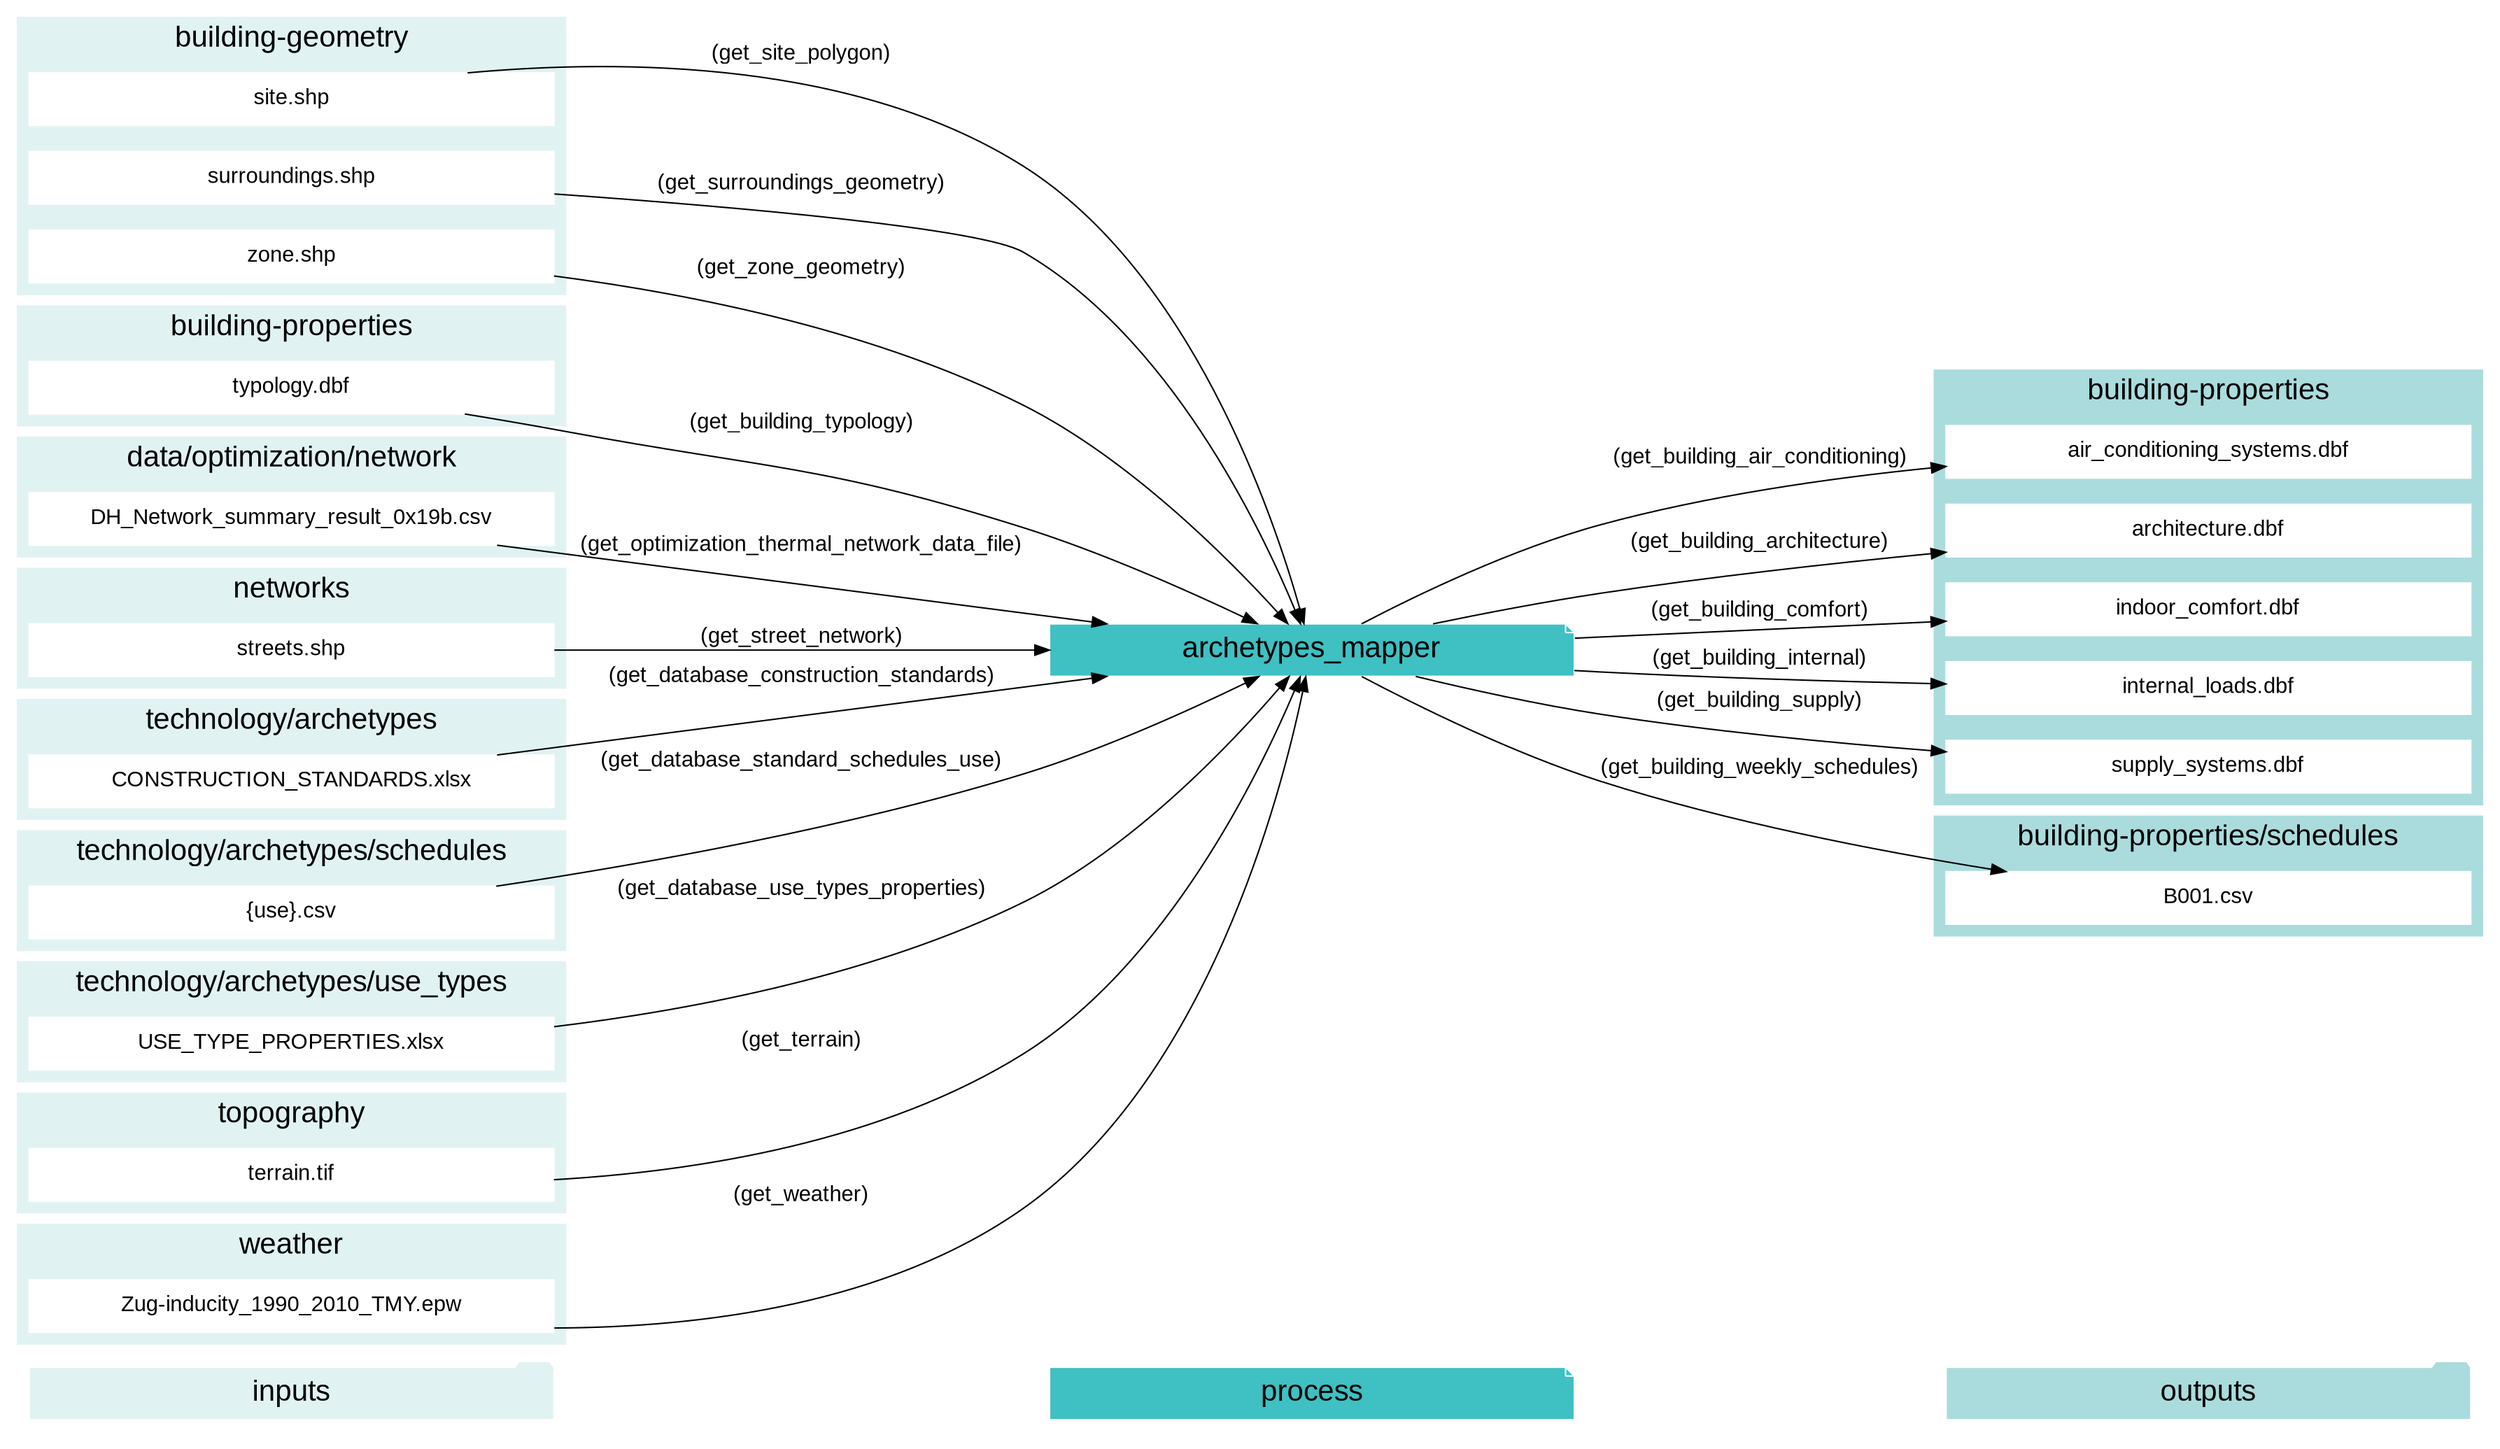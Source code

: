 digraph trace_inputlocator {
    rankdir="LR";
    graph [overlap=false, fontname=arial];
    node [shape=box, style=filled, color=white, fontsize=15, fontname=arial, fixedsize=true, width=5];
    edge [fontname=arial, fontsize = 15]
    newrank=true
    subgraph cluster_legend {
    fontsize=25
    style=invis
    "process"[style=filled, fillcolor="#3FC0C2", shape=note, fontsize=20, fontname="arial"]
    "inputs" [style=filled, shape=folder, color=white, fillcolor="#E1F2F2", fontsize=20]
    "outputs"[style=filled, shape=folder, color=white, fillcolor="#aadcdd", fontsize=20]
    "inputs"->"process"[style=invis]
    "process"->"outputs"[style=invis]
    }
    "archetypes_mapper"[style=filled, color=white, fillcolor="#3FC0C2", shape=note, fontsize=20, fontname=arial];
    subgraph cluster_0_in {
        style = filled;
        color = "#E1F2F2";
        fontsize = 20;
        rank=same;
        label="building-geometry";
        "site.shp"
        "surroundings.shp"
        "zone.shp"
    }
    subgraph cluster_1_in {
        style = filled;
        color = "#E1F2F2";
        fontsize = 20;
        rank=same;
        label="building-properties";
        "typology.dbf"
    }
    subgraph cluster_1_out {
        style = filled;
        color = "#aadcdd";
        fontsize = 20;
        rank=same;
        label="building-properties";
        "air_conditioning_systems.dbf"
        "architecture.dbf"
        "indoor_comfort.dbf"
        "internal_loads.dbf"
        "supply_systems.dbf"
    }
    subgraph cluster_2_out {
        style = filled;
        color = "#aadcdd";
        fontsize = 20;
        rank=same;
        label="building-properties/schedules";
        "B001.csv"
    }
    subgraph cluster_3_in {
        style = filled;
        color = "#E1F2F2";
        fontsize = 20;
        rank=same;
        label="data/optimization/network";
        "DH_Network_summary_result_0x19b.csv"
    }
    subgraph cluster_4_in {
        style = filled;
        color = "#E1F2F2";
        fontsize = 20;
        rank=same;
        label="networks";
        "streets.shp"
    }
    subgraph cluster_5_in {
        style = filled;
        color = "#E1F2F2";
        fontsize = 20;
        rank=same;
        label="technology/archetypes";
        "CONSTRUCTION_STANDARDS.xlsx"
    }
    subgraph cluster_6_in {
        style = filled;
        color = "#E1F2F2";
        fontsize = 20;
        rank=same;
        label="technology/archetypes/schedules";
        "{use}.csv"
    }
    subgraph cluster_7_in {
        style = filled;
        color = "#E1F2F2";
        fontsize = 20;
        rank=same;
        label="technology/archetypes/use_types";
        "USE_TYPE_PROPERTIES.xlsx"
    }
    subgraph cluster_8_in {
        style = filled;
        color = "#E1F2F2";
        fontsize = 20;
        rank=same;
        label="topography";
        "terrain.tif"
    }
    subgraph cluster_9_in {
        style = filled;
        color = "#E1F2F2";
        fontsize = 20;
        rank=same;
        label="weather";
        "Zug-inducity_1990_2010_TMY.epw"
    }
    "typology.dbf" -> "archetypes_mapper"[label="(get_building_typology)"]
    "CONSTRUCTION_STANDARDS.xlsx" -> "archetypes_mapper"[label="(get_database_construction_standards)"]
    "{use}.csv" -> "archetypes_mapper"[label="(get_database_standard_schedules_use)"]
    "USE_TYPE_PROPERTIES.xlsx" -> "archetypes_mapper"[label="(get_database_use_types_properties)"]
    "DH_Network_summary_result_0x19b.csv" -> "archetypes_mapper"[label="(get_optimization_thermal_network_data_file)"]
    "site.shp" -> "archetypes_mapper"[label="(get_site_polygon)"]
    "streets.shp" -> "archetypes_mapper"[label="(get_street_network)"]
    "surroundings.shp" -> "archetypes_mapper"[label="(get_surroundings_geometry)"]
    "terrain.tif" -> "archetypes_mapper"[label="(get_terrain)"]
    "Zug-inducity_1990_2010_TMY.epw" -> "archetypes_mapper"[label="(get_weather)"]
    "zone.shp" -> "archetypes_mapper"[label="(get_zone_geometry)"]
    "archetypes_mapper" -> "air_conditioning_systems.dbf"[label="(get_building_air_conditioning)"]
    "archetypes_mapper" -> "architecture.dbf"[label="(get_building_architecture)"]
    "archetypes_mapper" -> "indoor_comfort.dbf"[label="(get_building_comfort)"]
    "archetypes_mapper" -> "internal_loads.dbf"[label="(get_building_internal)"]
    "archetypes_mapper" -> "supply_systems.dbf"[label="(get_building_supply)"]
    "archetypes_mapper" -> "B001.csv"[label="(get_building_weekly_schedules)"]
    }